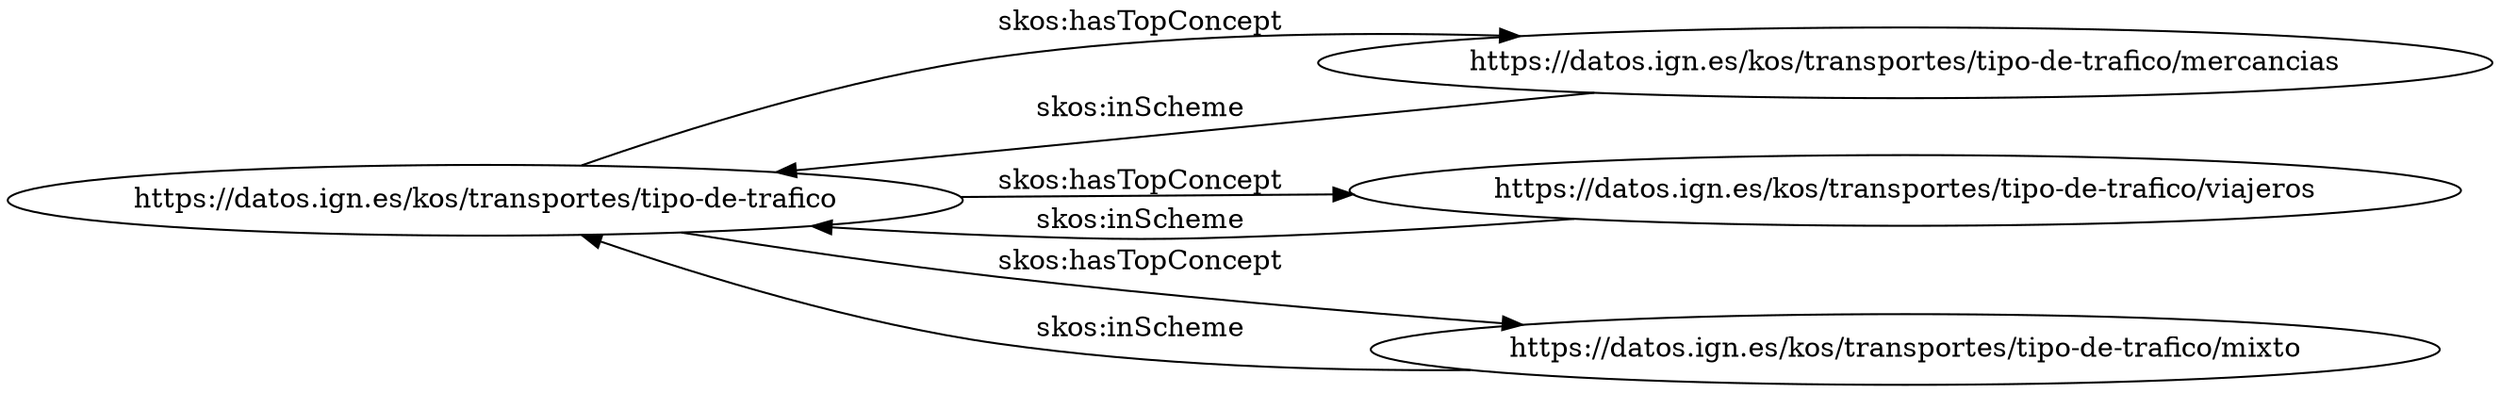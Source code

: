 digraph ar2dtool_diagram { 
rankdir=LR;
size="1501"
	"https://datos.ign.es/kos/transportes/tipo-de-trafico" -> "https://datos.ign.es/kos/transportes/tipo-de-trafico/mercancias" [ label = "skos:hasTopConcept" ];
	"https://datos.ign.es/kos/transportes/tipo-de-trafico" -> "https://datos.ign.es/kos/transportes/tipo-de-trafico/viajeros" [ label = "skos:hasTopConcept" ];
	"https://datos.ign.es/kos/transportes/tipo-de-trafico" -> "https://datos.ign.es/kos/transportes/tipo-de-trafico/mixto" [ label = "skos:hasTopConcept" ];
	"https://datos.ign.es/kos/transportes/tipo-de-trafico/viajeros" -> "https://datos.ign.es/kos/transportes/tipo-de-trafico" [ label = "skos:inScheme" ];
	"https://datos.ign.es/kos/transportes/tipo-de-trafico/mixto" -> "https://datos.ign.es/kos/transportes/tipo-de-trafico" [ label = "skos:inScheme" ];
	"https://datos.ign.es/kos/transportes/tipo-de-trafico/mercancias" -> "https://datos.ign.es/kos/transportes/tipo-de-trafico" [ label = "skos:inScheme" ];

}
